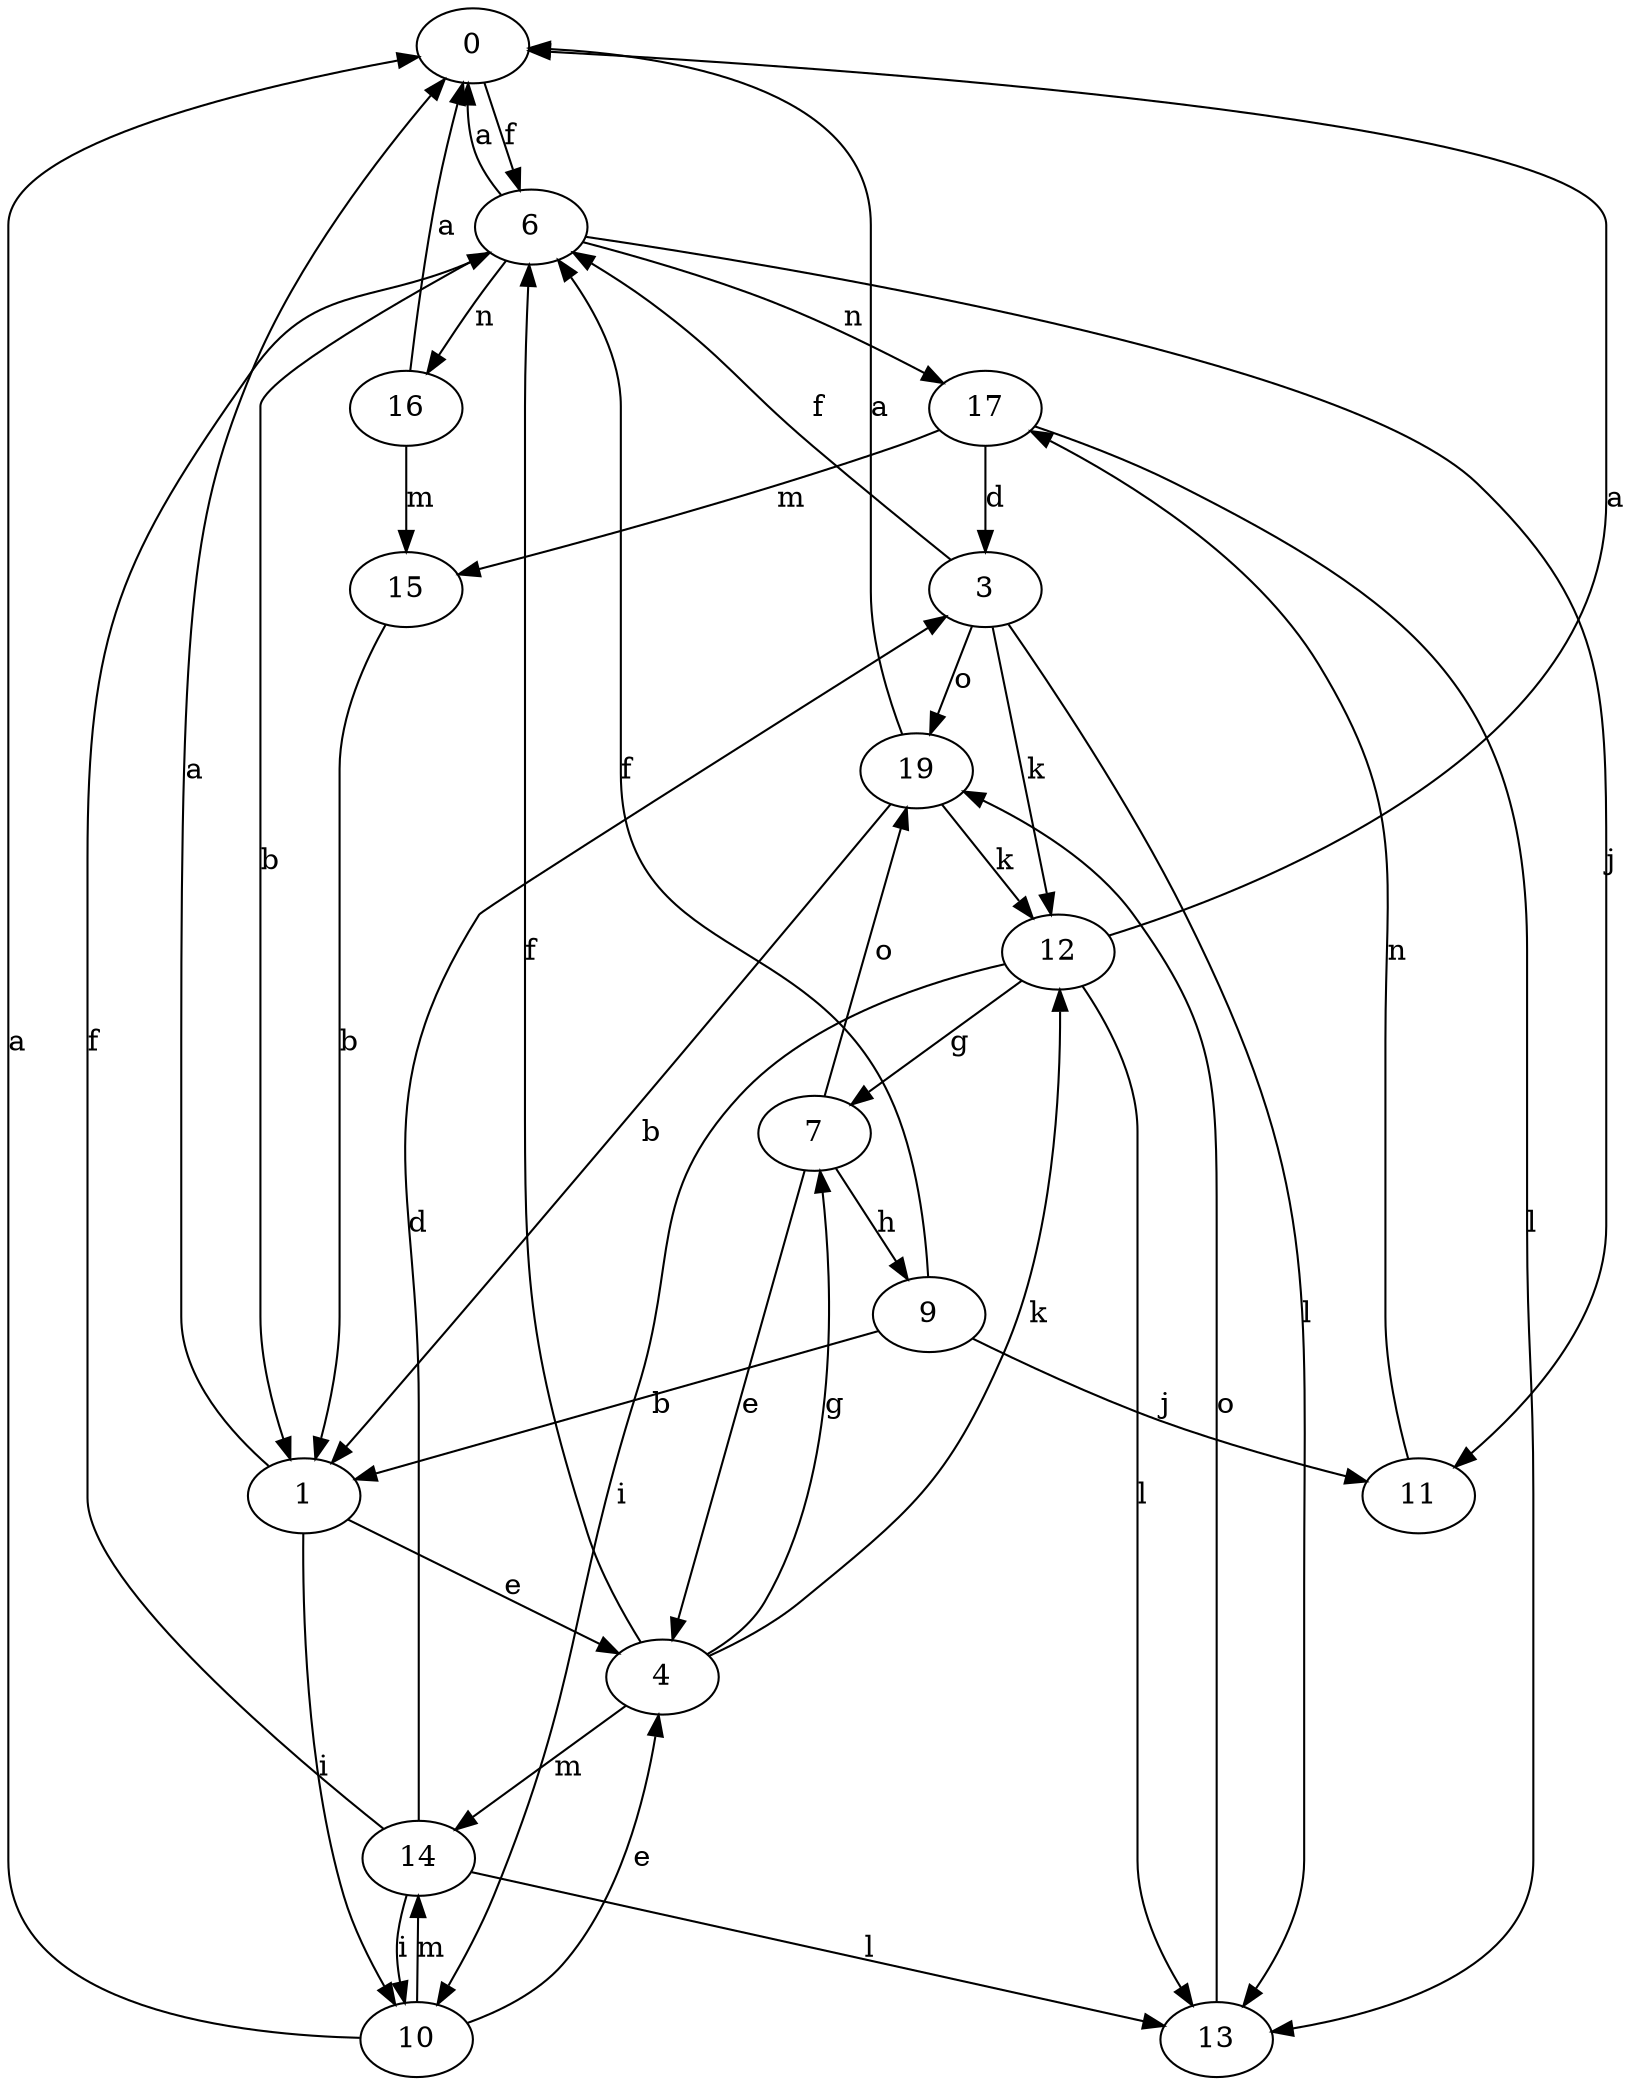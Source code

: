 strict digraph  {
0;
1;
3;
4;
6;
7;
9;
10;
11;
12;
13;
14;
15;
16;
17;
19;
0 -> 6  [label=f];
1 -> 0  [label=a];
1 -> 4  [label=e];
1 -> 10  [label=i];
3 -> 6  [label=f];
3 -> 12  [label=k];
3 -> 13  [label=l];
3 -> 19  [label=o];
4 -> 6  [label=f];
4 -> 7  [label=g];
4 -> 12  [label=k];
4 -> 14  [label=m];
6 -> 0  [label=a];
6 -> 1  [label=b];
6 -> 11  [label=j];
6 -> 16  [label=n];
6 -> 17  [label=n];
7 -> 4  [label=e];
7 -> 9  [label=h];
7 -> 19  [label=o];
9 -> 1  [label=b];
9 -> 6  [label=f];
9 -> 11  [label=j];
10 -> 0  [label=a];
10 -> 4  [label=e];
10 -> 14  [label=m];
11 -> 17  [label=n];
12 -> 0  [label=a];
12 -> 7  [label=g];
12 -> 10  [label=i];
12 -> 13  [label=l];
13 -> 19  [label=o];
14 -> 3  [label=d];
14 -> 6  [label=f];
14 -> 10  [label=i];
14 -> 13  [label=l];
15 -> 1  [label=b];
16 -> 0  [label=a];
16 -> 15  [label=m];
17 -> 3  [label=d];
17 -> 13  [label=l];
17 -> 15  [label=m];
19 -> 0  [label=a];
19 -> 1  [label=b];
19 -> 12  [label=k];
}
